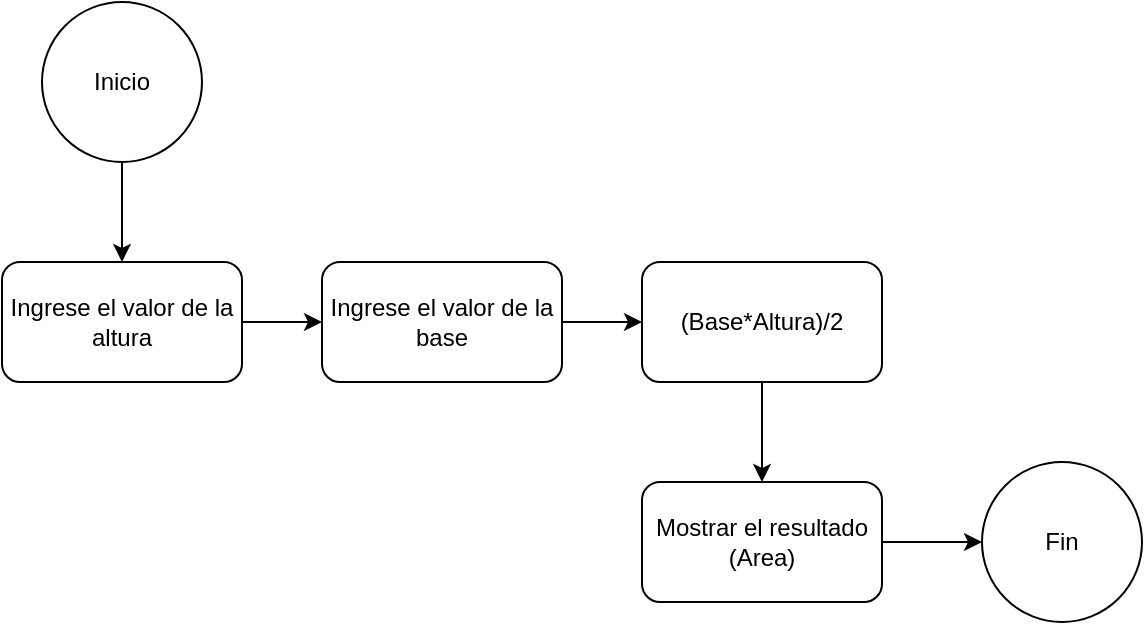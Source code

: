 <mxfile version="26.2.9">
  <diagram id="C5RBs43oDa-KdzZeNtuy" name="Page-1">
    <mxGraphModel dx="874" dy="465" grid="1" gridSize="10" guides="1" tooltips="1" connect="1" arrows="1" fold="1" page="1" pageScale="1" pageWidth="827" pageHeight="1169" math="0" shadow="0">
      <root>
        <mxCell id="WIyWlLk6GJQsqaUBKTNV-0" />
        <mxCell id="WIyWlLk6GJQsqaUBKTNV-1" parent="WIyWlLk6GJQsqaUBKTNV-0" />
        <mxCell id="xMKrjqv5YZaA5rBxE0Jw-0" value="Inicio" style="ellipse;whiteSpace=wrap;html=1;aspect=fixed;" vertex="1" parent="WIyWlLk6GJQsqaUBKTNV-1">
          <mxGeometry x="80" y="120" width="80" height="80" as="geometry" />
        </mxCell>
        <mxCell id="xMKrjqv5YZaA5rBxE0Jw-9" style="edgeStyle=orthogonalEdgeStyle;rounded=0;orthogonalLoop=1;jettySize=auto;html=1;entryX=0;entryY=0.5;entryDx=0;entryDy=0;" edge="1" parent="WIyWlLk6GJQsqaUBKTNV-1" source="xMKrjqv5YZaA5rBxE0Jw-1" target="xMKrjqv5YZaA5rBxE0Jw-2">
          <mxGeometry relative="1" as="geometry" />
        </mxCell>
        <mxCell id="xMKrjqv5YZaA5rBxE0Jw-1" value="Ingrese el valor de la altura" style="rounded=1;whiteSpace=wrap;html=1;" vertex="1" parent="WIyWlLk6GJQsqaUBKTNV-1">
          <mxGeometry x="60" y="250" width="120" height="60" as="geometry" />
        </mxCell>
        <mxCell id="xMKrjqv5YZaA5rBxE0Jw-10" style="edgeStyle=orthogonalEdgeStyle;rounded=0;orthogonalLoop=1;jettySize=auto;html=1;" edge="1" parent="WIyWlLk6GJQsqaUBKTNV-1" source="xMKrjqv5YZaA5rBxE0Jw-2" target="xMKrjqv5YZaA5rBxE0Jw-3">
          <mxGeometry relative="1" as="geometry" />
        </mxCell>
        <mxCell id="xMKrjqv5YZaA5rBxE0Jw-2" value="Ingrese el valor de la base" style="rounded=1;whiteSpace=wrap;html=1;" vertex="1" parent="WIyWlLk6GJQsqaUBKTNV-1">
          <mxGeometry x="220" y="250" width="120" height="60" as="geometry" />
        </mxCell>
        <mxCell id="xMKrjqv5YZaA5rBxE0Jw-3" value="(Base*Altura)/2" style="rounded=1;whiteSpace=wrap;html=1;" vertex="1" parent="WIyWlLk6GJQsqaUBKTNV-1">
          <mxGeometry x="380" y="250" width="120" height="60" as="geometry" />
        </mxCell>
        <mxCell id="xMKrjqv5YZaA5rBxE0Jw-12" style="edgeStyle=orthogonalEdgeStyle;rounded=0;orthogonalLoop=1;jettySize=auto;html=1;entryX=0;entryY=0.5;entryDx=0;entryDy=0;" edge="1" parent="WIyWlLk6GJQsqaUBKTNV-1" source="xMKrjqv5YZaA5rBxE0Jw-4" target="xMKrjqv5YZaA5rBxE0Jw-7">
          <mxGeometry relative="1" as="geometry" />
        </mxCell>
        <mxCell id="xMKrjqv5YZaA5rBxE0Jw-4" value="Mostrar el resultado (Area)" style="rounded=1;whiteSpace=wrap;html=1;" vertex="1" parent="WIyWlLk6GJQsqaUBKTNV-1">
          <mxGeometry x="380" y="360" width="120" height="60" as="geometry" />
        </mxCell>
        <mxCell id="xMKrjqv5YZaA5rBxE0Jw-7" value="Fin" style="ellipse;whiteSpace=wrap;html=1;aspect=fixed;" vertex="1" parent="WIyWlLk6GJQsqaUBKTNV-1">
          <mxGeometry x="550" y="350" width="80" height="80" as="geometry" />
        </mxCell>
        <mxCell id="xMKrjqv5YZaA5rBxE0Jw-8" value="" style="endArrow=classic;html=1;rounded=0;exitX=0.5;exitY=1;exitDx=0;exitDy=0;entryX=0.5;entryY=0;entryDx=0;entryDy=0;" edge="1" parent="WIyWlLk6GJQsqaUBKTNV-1" source="xMKrjqv5YZaA5rBxE0Jw-0" target="xMKrjqv5YZaA5rBxE0Jw-1">
          <mxGeometry width="50" height="50" relative="1" as="geometry">
            <mxPoint x="390" y="270" as="sourcePoint" />
            <mxPoint x="440" y="220" as="targetPoint" />
          </mxGeometry>
        </mxCell>
        <mxCell id="xMKrjqv5YZaA5rBxE0Jw-11" style="edgeStyle=orthogonalEdgeStyle;rounded=0;orthogonalLoop=1;jettySize=auto;html=1;entryX=0.5;entryY=0;entryDx=0;entryDy=0;" edge="1" parent="WIyWlLk6GJQsqaUBKTNV-1" source="xMKrjqv5YZaA5rBxE0Jw-3" target="xMKrjqv5YZaA5rBxE0Jw-4">
          <mxGeometry relative="1" as="geometry">
            <mxPoint x="440" y="350" as="targetPoint" />
          </mxGeometry>
        </mxCell>
      </root>
    </mxGraphModel>
  </diagram>
</mxfile>
